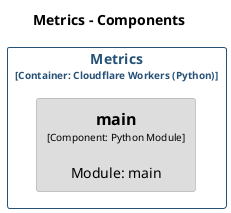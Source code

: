 @startuml
set separator none
title Metrics - Components

top to bottom direction
skinparam ranksep 60
skinparam nodesep 30

skinparam {
  arrowFontSize 10
  defaultTextAlignment center
  wrapWidth 200
  maxMessageSize 100
}

hide stereotype

skinparam rectangle<<bondmath.Metrics.main>> {
  BackgroundColor #dddddd
  FontColor #000000
  BorderColor #9a9a9a
  shadowing false
}
skinparam rectangle<<bondmath.Metrics>> {
  BorderColor #265277
  FontColor #265277
  shadowing false
}

rectangle "Metrics\n<size:10>[Container: Cloudflare Workers (Python)]</size>" <<bondmath.Metrics>> {
  rectangle "==main\n<size:10>[Component: Python Module]</size>\n\nModule: main" <<bondmath.Metrics.main>> as bondmath.Metrics.main
}

@enduml